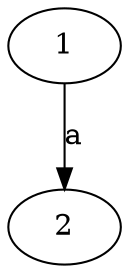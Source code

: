digraph {
1 [is_start=True, is_final=False];
2 [is_start=False, is_final=True];
1 -> 2 [label=a];
}
